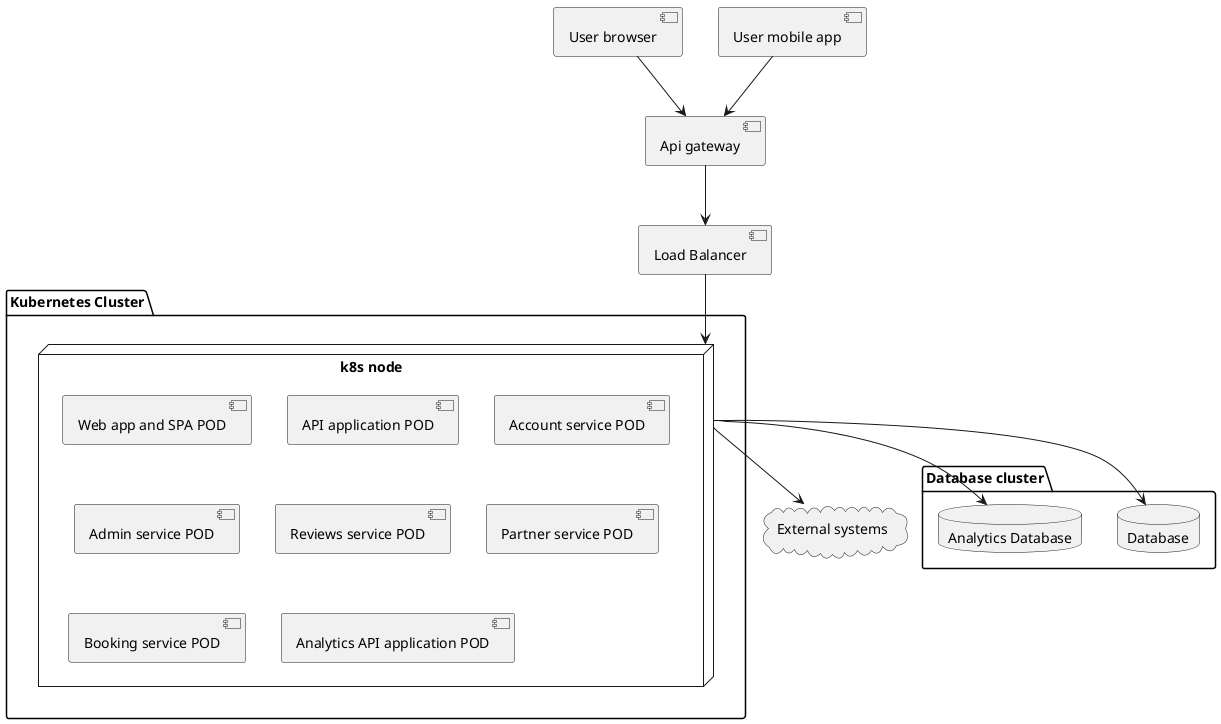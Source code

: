 @startuml

'Items
[User browser]
[User mobile app]

[Api gateway]
[Load Balancer]

cloud "External systems"

[User browser] --> [Api gateway]
[User mobile app] --> [Api gateway]
[Api gateway] --> [Load Balancer]

package "Kubernetes Cluster" {
    node "k8s node" {
        [Web app and SPA POD]
        [API application POD]
        [Account service POD]
        [Admin service POD]
        [Reviews service POD]
        [Partner service POD]
        [Booking service POD]
        [Analytics API application POD]
    }
}

package "Database cluster" {
    database "Database"
    database "Analytics Database"
}

[Load Balancer] --> [k8s node]
[k8s node] --> [Database]
[k8s node] --> [Analytics Database]
[k8s node] --> [External systems]

@enduml
